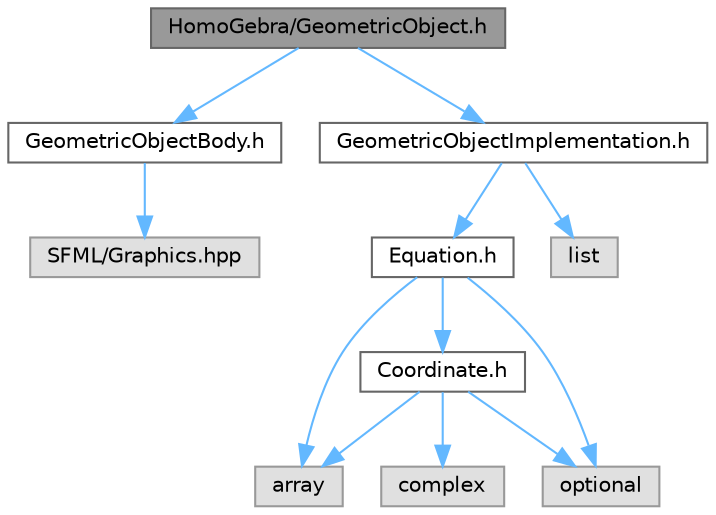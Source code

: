 digraph "HomoGebra/GeometricObject.h"
{
 // LATEX_PDF_SIZE
  bgcolor="transparent";
  edge [fontname=Helvetica,fontsize=10,labelfontname=Helvetica,labelfontsize=10];
  node [fontname=Helvetica,fontsize=10,shape=box,height=0.2,width=0.9];
  Node1 [label="HomoGebra/GeometricObject.h",height=0.2,width=0.4,color="gray40", fillcolor="grey60", style="filled", fontcolor="black",tooltip=" "];
  Node1 -> Node2 [color="steelblue1",style="solid"];
  Node2 [label="GeometricObjectBody.h",height=0.2,width=0.4,color="grey40", fillcolor="white", style="filled",URL="$_geometric_object_body_8h.html",tooltip=" "];
  Node2 -> Node3 [color="steelblue1",style="solid"];
  Node3 [label="SFML/Graphics.hpp",height=0.2,width=0.4,color="grey60", fillcolor="#E0E0E0", style="filled",tooltip=" "];
  Node1 -> Node4 [color="steelblue1",style="solid"];
  Node4 [label="GeometricObjectImplementation.h",height=0.2,width=0.4,color="grey40", fillcolor="white", style="filled",URL="$_geometric_object_implementation_8h.html",tooltip=" "];
  Node4 -> Node5 [color="steelblue1",style="solid"];
  Node5 [label="list",height=0.2,width=0.4,color="grey60", fillcolor="#E0E0E0", style="filled",tooltip=" "];
  Node4 -> Node6 [color="steelblue1",style="solid"];
  Node6 [label="Equation.h",height=0.2,width=0.4,color="grey40", fillcolor="white", style="filled",URL="$_equation_8h.html",tooltip=" "];
  Node6 -> Node7 [color="steelblue1",style="solid"];
  Node7 [label="array",height=0.2,width=0.4,color="grey60", fillcolor="#E0E0E0", style="filled",tooltip=" "];
  Node6 -> Node8 [color="steelblue1",style="solid"];
  Node8 [label="optional",height=0.2,width=0.4,color="grey60", fillcolor="#E0E0E0", style="filled",tooltip=" "];
  Node6 -> Node9 [color="steelblue1",style="solid"];
  Node9 [label="Coordinate.h",height=0.2,width=0.4,color="grey40", fillcolor="white", style="filled",URL="$_coordinate_8h.html",tooltip=" "];
  Node9 -> Node10 [color="steelblue1",style="solid"];
  Node10 [label="complex",height=0.2,width=0.4,color="grey60", fillcolor="#E0E0E0", style="filled",tooltip=" "];
  Node9 -> Node7 [color="steelblue1",style="solid"];
  Node9 -> Node8 [color="steelblue1",style="solid"];
}
